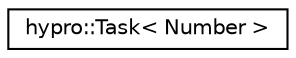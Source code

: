 digraph "Graphical Class Hierarchy"
{
  edge [fontname="Helvetica",fontsize="10",labelfontname="Helvetica",labelfontsize="10"];
  node [fontname="Helvetica",fontsize="10",shape=record];
  rankdir="LR";
  Node1 [label="hypro::Task\< Number \>",height=0.2,width=0.4,color="black", fillcolor="white", style="filled",URL="$structhypro_1_1Task.html"];
}
